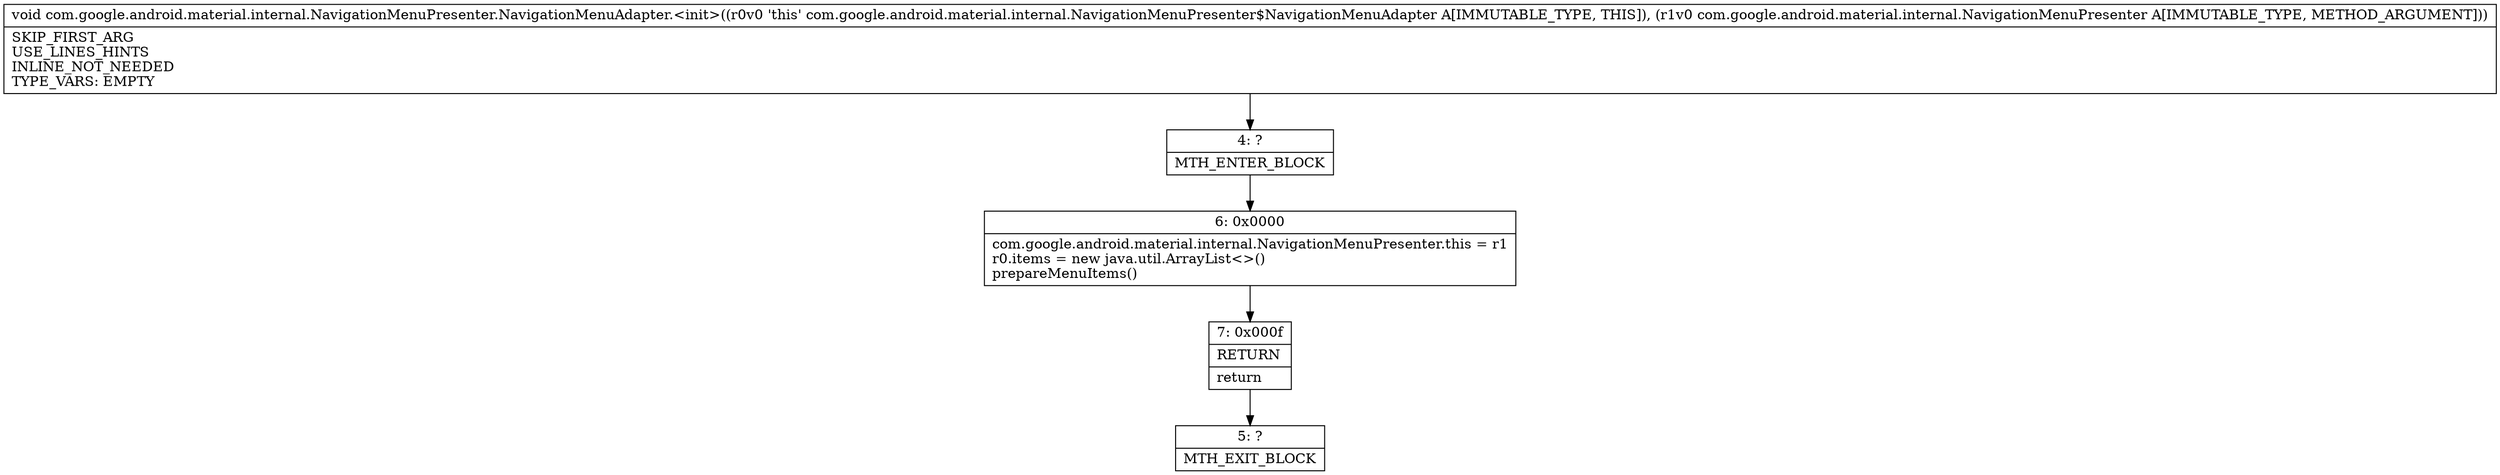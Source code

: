 digraph "CFG forcom.google.android.material.internal.NavigationMenuPresenter.NavigationMenuAdapter.\<init\>(Lcom\/google\/android\/material\/internal\/NavigationMenuPresenter;)V" {
Node_4 [shape=record,label="{4\:\ ?|MTH_ENTER_BLOCK\l}"];
Node_6 [shape=record,label="{6\:\ 0x0000|com.google.android.material.internal.NavigationMenuPresenter.this = r1\lr0.items = new java.util.ArrayList\<\>()\lprepareMenuItems()\l}"];
Node_7 [shape=record,label="{7\:\ 0x000f|RETURN\l|return\l}"];
Node_5 [shape=record,label="{5\:\ ?|MTH_EXIT_BLOCK\l}"];
MethodNode[shape=record,label="{void com.google.android.material.internal.NavigationMenuPresenter.NavigationMenuAdapter.\<init\>((r0v0 'this' com.google.android.material.internal.NavigationMenuPresenter$NavigationMenuAdapter A[IMMUTABLE_TYPE, THIS]), (r1v0 com.google.android.material.internal.NavigationMenuPresenter A[IMMUTABLE_TYPE, METHOD_ARGUMENT]))  | SKIP_FIRST_ARG\lUSE_LINES_HINTS\lINLINE_NOT_NEEDED\lTYPE_VARS: EMPTY\l}"];
MethodNode -> Node_4;Node_4 -> Node_6;
Node_6 -> Node_7;
Node_7 -> Node_5;
}

